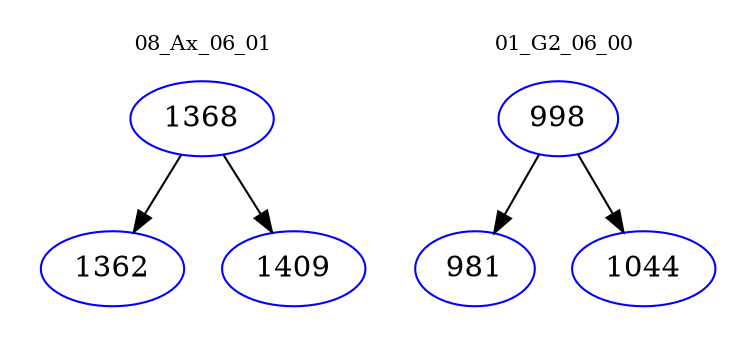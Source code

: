 digraph{
subgraph cluster_0 {
color = white
label = "08_Ax_06_01";
fontsize=10;
T0_1368 [label="1368", color="blue"]
T0_1368 -> T0_1362 [color="black"]
T0_1362 [label="1362", color="blue"]
T0_1368 -> T0_1409 [color="black"]
T0_1409 [label="1409", color="blue"]
}
subgraph cluster_1 {
color = white
label = "01_G2_06_00";
fontsize=10;
T1_998 [label="998", color="blue"]
T1_998 -> T1_981 [color="black"]
T1_981 [label="981", color="blue"]
T1_998 -> T1_1044 [color="black"]
T1_1044 [label="1044", color="blue"]
}
}
